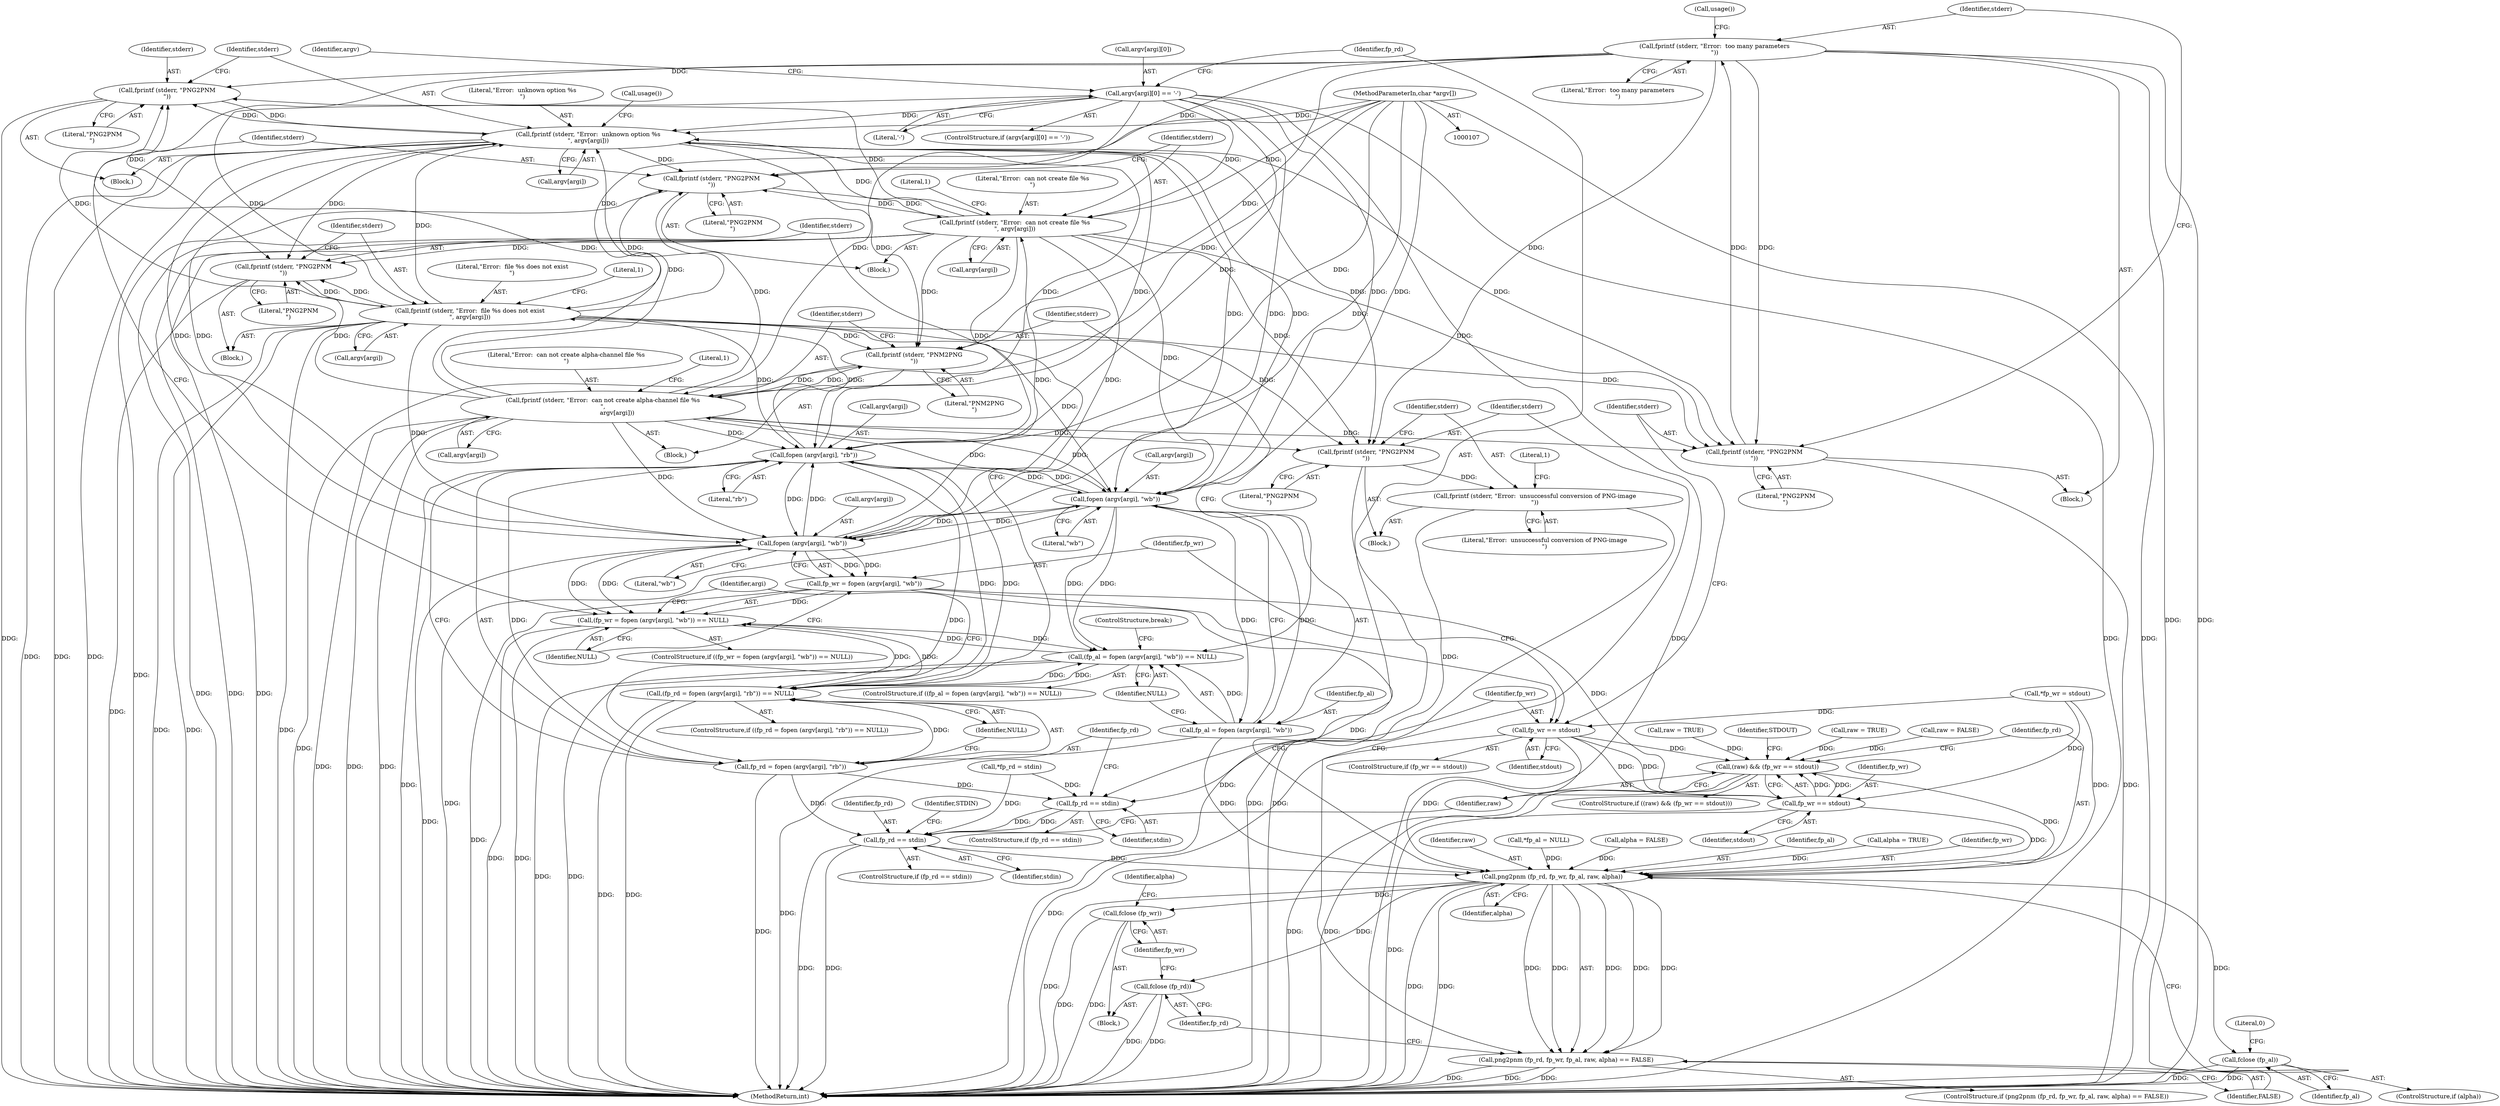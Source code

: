 digraph "0_Android_9d4853418ab2f754c2b63e091c29c5529b8b86ca_156@API" {
"1000278" [label="(Call,fprintf (stderr, \"Error:  too many parameters\n\"))"];
"1000275" [label="(Call,fprintf (stderr, \"PNG2PNM\n\"))"];
"1000207" [label="(Call,fprintf (stderr, \"Error:  unknown option %s\n\", argv[argi]))"];
"1000204" [label="(Call,fprintf (stderr, \"PNG2PNM\n\"))"];
"1000265" [label="(Call,fprintf (stderr, \"Error:  can not create file %s\n\", argv[argi]))"];
"1000262" [label="(Call,fprintf (stderr, \"PNG2PNM\n\"))"];
"1000278" [label="(Call,fprintf (stderr, \"Error:  too many parameters\n\"))"];
"1000237" [label="(Call,fprintf (stderr, \"Error:  file %s does not exist\n\", argv[argi]))"];
"1000234" [label="(Call,fprintf (stderr, \"PNG2PNM\n\"))"];
"1000188" [label="(Call,fprintf (stderr, \"Error:  can not create alpha-channel file %s\n\",\n               argv[argi]))"];
"1000185" [label="(Call,fprintf (stderr, \"PNM2PNG\n\"))"];
"1000178" [label="(Call,fopen (argv[argi], \"wb\"))"];
"1000255" [label="(Call,fopen (argv[argi], \"wb\"))"];
"1000227" [label="(Call,fopen (argv[argi], \"rb\"))"];
"1000143" [label="(Call,argv[argi][0] == '-')"];
"1000109" [label="(MethodParameterIn,char *argv[])"];
"1000175" [label="(Call,(fp_al = fopen (argv[argi], \"wb\")) == NULL)"];
"1000224" [label="(Call,(fp_rd = fopen (argv[argi], \"rb\")) == NULL)"];
"1000252" [label="(Call,(fp_wr = fopen (argv[argi], \"wb\")) == NULL)"];
"1000176" [label="(Call,fp_al = fopen (argv[argi], \"wb\"))"];
"1000304" [label="(Call,png2pnm (fp_rd, fp_wr, fp_al, raw, alpha))"];
"1000303" [label="(Call,png2pnm (fp_rd, fp_wr, fp_al, raw, alpha) == FALSE)"];
"1000320" [label="(Call,fclose (fp_rd))"];
"1000322" [label="(Call,fclose (fp_wr))"];
"1000326" [label="(Call,fclose (fp_al))"];
"1000225" [label="(Call,fp_rd = fopen (argv[argi], \"rb\"))"];
"1000219" [label="(Call,fp_rd == stdin)"];
"1000285" [label="(Call,fp_rd == stdin)"];
"1000253" [label="(Call,fp_wr = fopen (argv[argi], \"wb\"))"];
"1000247" [label="(Call,fp_wr == stdout)"];
"1000293" [label="(Call,(raw) && (fp_wr == stdout))"];
"1000295" [label="(Call,fp_wr == stdout)"];
"1000312" [label="(Call,fprintf (stderr, \"PNG2PNM\n\"))"];
"1000315" [label="(Call,fprintf (stderr, \"Error:  unsuccessful conversion of PNG-image\n\"))"];
"1000249" [label="(Identifier,stdout)"];
"1000189" [label="(Identifier,stderr)"];
"1000265" [label="(Call,fprintf (stderr, \"Error:  can not create file %s\n\", argv[argi]))"];
"1000326" [label="(Call,fclose (fp_al))"];
"1000109" [label="(MethodParameterIn,char *argv[])"];
"1000274" [label="(Block,)"];
"1000308" [label="(Identifier,raw)"];
"1000235" [label="(Identifier,stderr)"];
"1000120" [label="(Call,*fp_al = NULL)"];
"1000295" [label="(Call,fp_wr == stdout)"];
"1000286" [label="(Identifier,fp_rd)"];
"1000293" [label="(Call,(raw) && (fp_wr == stdout))"];
"1000207" [label="(Call,fprintf (stderr, \"Error:  unknown option %s\n\", argv[argi]))"];
"1000191" [label="(Call,argv[argi])"];
"1000304" [label="(Call,png2pnm (fp_rd, fp_wr, fp_al, raw, alpha))"];
"1000254" [label="(Identifier,fp_wr)"];
"1000176" [label="(Call,fp_al = fopen (argv[argi], \"wb\"))"];
"1000187" [label="(Literal,\"PNM2PNG\n\")"];
"1000128" [label="(Call,alpha = FALSE)"];
"1000175" [label="(Call,(fp_al = fopen (argv[argi], \"wb\")) == NULL)"];
"1000313" [label="(Identifier,stderr)"];
"1000218" [label="(ControlStructure,if (fp_rd == stdin))"];
"1000330" [label="(MethodReturn,int)"];
"1000154" [label="(Identifier,argv)"];
"1000309" [label="(Identifier,alpha)"];
"1000314" [label="(Literal,\"PNG2PNM\n\")"];
"1000188" [label="(Call,fprintf (stderr, \"Error:  can not create alpha-channel file %s\n\",\n               argv[argi]))"];
"1000290" [label="(Identifier,STDIN)"];
"1000285" [label="(Call,fp_rd == stdin)"];
"1000116" [label="(Call,*fp_wr = stdout)"];
"1000226" [label="(Identifier,fp_rd)"];
"1000307" [label="(Identifier,fp_al)"];
"1000206" [label="(Literal,\"PNG2PNM\n\")"];
"1000277" [label="(Literal,\"PNG2PNM\n\")"];
"1000204" [label="(Call,fprintf (stderr, \"PNG2PNM\n\"))"];
"1000182" [label="(Literal,\"wb\")"];
"1000302" [label="(ControlStructure,if (png2pnm (fp_rd, fp_wr, fp_al, raw, alpha) == FALSE))"];
"1000179" [label="(Call,argv[argi])"];
"1000232" [label="(Identifier,NULL)"];
"1000297" [label="(Identifier,stdout)"];
"1000144" [label="(Call,argv[argi][0])"];
"1000266" [label="(Identifier,stderr)"];
"1000275" [label="(Call,fprintf (stderr, \"PNG2PNM\n\"))"];
"1000205" [label="(Identifier,stderr)"];
"1000174" [label="(ControlStructure,if ((fp_al = fopen (argv[argi], \"wb\")) == NULL))"];
"1000253" [label="(Call,fp_wr = fopen (argv[argi], \"wb\"))"];
"1000236" [label="(Literal,\"PNG2PNM\n\")"];
"1000256" [label="(Call,argv[argi])"];
"1000178" [label="(Call,fopen (argv[argi], \"wb\"))"];
"1000311" [label="(Block,)"];
"1000319" [label="(Literal,1)"];
"1000255" [label="(Call,fopen (argv[argi], \"wb\"))"];
"1000323" [label="(Identifier,fp_wr)"];
"1000322" [label="(Call,fclose (fp_wr))"];
"1000112" [label="(Call,*fp_rd = stdin)"];
"1000227" [label="(Call,fopen (argv[argi], \"rb\"))"];
"1000159" [label="(Call,raw = FALSE)"];
"1000246" [label="(ControlStructure,if (fp_wr == stdout))"];
"1000238" [label="(Identifier,stderr)"];
"1000224" [label="(Call,(fp_rd = fopen (argv[argi], \"rb\")) == NULL)"];
"1000231" [label="(Literal,\"rb\")"];
"1000259" [label="(Literal,\"wb\")"];
"1000280" [label="(Literal,\"Error:  too many parameters\n\")"];
"1000234" [label="(Call,fprintf (stderr, \"PNG2PNM\n\"))"];
"1000209" [label="(Literal,\"Error:  unknown option %s\n\")"];
"1000329" [label="(Literal,0)"];
"1000169" [label="(Call,alpha = TRUE)"];
"1000164" [label="(Call,raw = TRUE)"];
"1000143" [label="(Call,argv[argi][0] == '-')"];
"1000140" [label="(Identifier,argi)"];
"1000292" [label="(ControlStructure,if ((raw) && (fp_wr == stdout)))"];
"1000324" [label="(ControlStructure,if (alpha))"];
"1000268" [label="(Call,argv[argi])"];
"1000184" [label="(Block,)"];
"1000312" [label="(Call,fprintf (stderr, \"PNG2PNM\n\"))"];
"1000142" [label="(ControlStructure,if (argv[argi][0] == '-'))"];
"1000279" [label="(Identifier,stderr)"];
"1000244" [label="(Literal,1)"];
"1000221" [label="(Identifier,stdin)"];
"1000315" [label="(Call,fprintf (stderr, \"Error:  unsuccessful conversion of PNG-image\n\"))"];
"1000237" [label="(Call,fprintf (stderr, \"Error:  file %s does not exist\n\", argv[argi]))"];
"1000264" [label="(Literal,\"PNG2PNM\n\")"];
"1000110" [label="(Block,)"];
"1000325" [label="(Identifier,alpha)"];
"1000240" [label="(Call,argv[argi])"];
"1000276" [label="(Identifier,stderr)"];
"1000300" [label="(Identifier,STDOUT)"];
"1000190" [label="(Literal,\"Error:  can not create alpha-channel file %s\n\")"];
"1000186" [label="(Identifier,stderr)"];
"1000208" [label="(Identifier,stderr)"];
"1000320" [label="(Call,fclose (fp_rd))"];
"1000272" [label="(Literal,1)"];
"1000263" [label="(Identifier,stderr)"];
"1000294" [label="(Identifier,raw)"];
"1000239" [label="(Literal,\"Error:  file %s does not exist\n\")"];
"1000183" [label="(Identifier,NULL)"];
"1000195" [label="(Literal,1)"];
"1000210" [label="(Call,argv[argi])"];
"1000310" [label="(Identifier,FALSE)"];
"1000317" [label="(Literal,\"Error:  unsuccessful conversion of PNG-image\n\")"];
"1000185" [label="(Call,fprintf (stderr, \"PNM2PNG\n\"))"];
"1000252" [label="(Call,(fp_wr = fopen (argv[argi], \"wb\")) == NULL)"];
"1000233" [label="(Block,)"];
"1000177" [label="(Identifier,fp_al)"];
"1000296" [label="(Identifier,fp_wr)"];
"1000316" [label="(Identifier,stderr)"];
"1000248" [label="(Identifier,fp_wr)"];
"1000305" [label="(Identifier,fp_rd)"];
"1000327" [label="(Identifier,fp_al)"];
"1000247" [label="(Call,fp_wr == stdout)"];
"1000220" [label="(Identifier,fp_rd)"];
"1000219" [label="(Call,fp_rd == stdin)"];
"1000267" [label="(Literal,\"Error:  can not create file %s\n\")"];
"1000223" [label="(ControlStructure,if ((fp_rd = fopen (argv[argi], \"rb\")) == NULL))"];
"1000303" [label="(Call,png2pnm (fp_rd, fp_wr, fp_al, raw, alpha) == FALSE)"];
"1000157" [label="(Block,)"];
"1000278" [label="(Call,fprintf (stderr, \"Error:  too many parameters\n\"))"];
"1000251" [label="(ControlStructure,if ((fp_wr = fopen (argv[argi], \"wb\")) == NULL))"];
"1000196" [label="(ControlStructure,break;)"];
"1000225" [label="(Call,fp_rd = fopen (argv[argi], \"rb\"))"];
"1000124" [label="(Call,raw = TRUE)"];
"1000213" [label="(Call,usage())"];
"1000284" [label="(ControlStructure,if (fp_rd == stdin))"];
"1000260" [label="(Identifier,NULL)"];
"1000262" [label="(Call,fprintf (stderr, \"PNG2PNM\n\"))"];
"1000281" [label="(Call,usage())"];
"1000306" [label="(Identifier,fp_wr)"];
"1000149" [label="(Literal,'-')"];
"1000287" [label="(Identifier,stdin)"];
"1000228" [label="(Call,argv[argi])"];
"1000261" [label="(Block,)"];
"1000321" [label="(Identifier,fp_rd)"];
"1000278" -> "1000274"  [label="AST: "];
"1000278" -> "1000280"  [label="CFG: "];
"1000279" -> "1000278"  [label="AST: "];
"1000280" -> "1000278"  [label="AST: "];
"1000281" -> "1000278"  [label="CFG: "];
"1000278" -> "1000330"  [label="DDG: "];
"1000278" -> "1000330"  [label="DDG: "];
"1000278" -> "1000185"  [label="DDG: "];
"1000278" -> "1000204"  [label="DDG: "];
"1000278" -> "1000234"  [label="DDG: "];
"1000278" -> "1000262"  [label="DDG: "];
"1000278" -> "1000275"  [label="DDG: "];
"1000275" -> "1000278"  [label="DDG: "];
"1000278" -> "1000312"  [label="DDG: "];
"1000275" -> "1000274"  [label="AST: "];
"1000275" -> "1000277"  [label="CFG: "];
"1000276" -> "1000275"  [label="AST: "];
"1000277" -> "1000275"  [label="AST: "];
"1000279" -> "1000275"  [label="CFG: "];
"1000275" -> "1000330"  [label="DDG: "];
"1000207" -> "1000275"  [label="DDG: "];
"1000265" -> "1000275"  [label="DDG: "];
"1000237" -> "1000275"  [label="DDG: "];
"1000188" -> "1000275"  [label="DDG: "];
"1000207" -> "1000157"  [label="AST: "];
"1000207" -> "1000210"  [label="CFG: "];
"1000208" -> "1000207"  [label="AST: "];
"1000209" -> "1000207"  [label="AST: "];
"1000210" -> "1000207"  [label="AST: "];
"1000213" -> "1000207"  [label="CFG: "];
"1000207" -> "1000330"  [label="DDG: "];
"1000207" -> "1000330"  [label="DDG: "];
"1000207" -> "1000330"  [label="DDG: "];
"1000207" -> "1000178"  [label="DDG: "];
"1000207" -> "1000185"  [label="DDG: "];
"1000207" -> "1000204"  [label="DDG: "];
"1000204" -> "1000207"  [label="DDG: "];
"1000178" -> "1000207"  [label="DDG: "];
"1000188" -> "1000207"  [label="DDG: "];
"1000255" -> "1000207"  [label="DDG: "];
"1000237" -> "1000207"  [label="DDG: "];
"1000227" -> "1000207"  [label="DDG: "];
"1000265" -> "1000207"  [label="DDG: "];
"1000143" -> "1000207"  [label="DDG: "];
"1000109" -> "1000207"  [label="DDG: "];
"1000207" -> "1000227"  [label="DDG: "];
"1000207" -> "1000234"  [label="DDG: "];
"1000207" -> "1000255"  [label="DDG: "];
"1000207" -> "1000262"  [label="DDG: "];
"1000207" -> "1000312"  [label="DDG: "];
"1000204" -> "1000157"  [label="AST: "];
"1000204" -> "1000206"  [label="CFG: "];
"1000205" -> "1000204"  [label="AST: "];
"1000206" -> "1000204"  [label="AST: "];
"1000208" -> "1000204"  [label="CFG: "];
"1000204" -> "1000330"  [label="DDG: "];
"1000265" -> "1000204"  [label="DDG: "];
"1000237" -> "1000204"  [label="DDG: "];
"1000188" -> "1000204"  [label="DDG: "];
"1000265" -> "1000261"  [label="AST: "];
"1000265" -> "1000268"  [label="CFG: "];
"1000266" -> "1000265"  [label="AST: "];
"1000267" -> "1000265"  [label="AST: "];
"1000268" -> "1000265"  [label="AST: "];
"1000272" -> "1000265"  [label="CFG: "];
"1000265" -> "1000330"  [label="DDG: "];
"1000265" -> "1000330"  [label="DDG: "];
"1000265" -> "1000330"  [label="DDG: "];
"1000265" -> "1000178"  [label="DDG: "];
"1000265" -> "1000185"  [label="DDG: "];
"1000265" -> "1000227"  [label="DDG: "];
"1000265" -> "1000234"  [label="DDG: "];
"1000265" -> "1000255"  [label="DDG: "];
"1000265" -> "1000262"  [label="DDG: "];
"1000262" -> "1000265"  [label="DDG: "];
"1000143" -> "1000265"  [label="DDG: "];
"1000255" -> "1000265"  [label="DDG: "];
"1000109" -> "1000265"  [label="DDG: "];
"1000265" -> "1000312"  [label="DDG: "];
"1000262" -> "1000261"  [label="AST: "];
"1000262" -> "1000264"  [label="CFG: "];
"1000263" -> "1000262"  [label="AST: "];
"1000264" -> "1000262"  [label="AST: "];
"1000266" -> "1000262"  [label="CFG: "];
"1000262" -> "1000330"  [label="DDG: "];
"1000237" -> "1000262"  [label="DDG: "];
"1000188" -> "1000262"  [label="DDG: "];
"1000237" -> "1000233"  [label="AST: "];
"1000237" -> "1000240"  [label="CFG: "];
"1000238" -> "1000237"  [label="AST: "];
"1000239" -> "1000237"  [label="AST: "];
"1000240" -> "1000237"  [label="AST: "];
"1000244" -> "1000237"  [label="CFG: "];
"1000237" -> "1000330"  [label="DDG: "];
"1000237" -> "1000330"  [label="DDG: "];
"1000237" -> "1000330"  [label="DDG: "];
"1000237" -> "1000178"  [label="DDG: "];
"1000237" -> "1000185"  [label="DDG: "];
"1000237" -> "1000227"  [label="DDG: "];
"1000237" -> "1000234"  [label="DDG: "];
"1000234" -> "1000237"  [label="DDG: "];
"1000227" -> "1000237"  [label="DDG: "];
"1000143" -> "1000237"  [label="DDG: "];
"1000109" -> "1000237"  [label="DDG: "];
"1000237" -> "1000255"  [label="DDG: "];
"1000237" -> "1000312"  [label="DDG: "];
"1000234" -> "1000233"  [label="AST: "];
"1000234" -> "1000236"  [label="CFG: "];
"1000235" -> "1000234"  [label="AST: "];
"1000236" -> "1000234"  [label="AST: "];
"1000238" -> "1000234"  [label="CFG: "];
"1000234" -> "1000330"  [label="DDG: "];
"1000188" -> "1000234"  [label="DDG: "];
"1000188" -> "1000184"  [label="AST: "];
"1000188" -> "1000191"  [label="CFG: "];
"1000189" -> "1000188"  [label="AST: "];
"1000190" -> "1000188"  [label="AST: "];
"1000191" -> "1000188"  [label="AST: "];
"1000195" -> "1000188"  [label="CFG: "];
"1000188" -> "1000330"  [label="DDG: "];
"1000188" -> "1000330"  [label="DDG: "];
"1000188" -> "1000330"  [label="DDG: "];
"1000188" -> "1000178"  [label="DDG: "];
"1000188" -> "1000185"  [label="DDG: "];
"1000185" -> "1000188"  [label="DDG: "];
"1000178" -> "1000188"  [label="DDG: "];
"1000143" -> "1000188"  [label="DDG: "];
"1000109" -> "1000188"  [label="DDG: "];
"1000188" -> "1000227"  [label="DDG: "];
"1000188" -> "1000255"  [label="DDG: "];
"1000188" -> "1000312"  [label="DDG: "];
"1000185" -> "1000184"  [label="AST: "];
"1000185" -> "1000187"  [label="CFG: "];
"1000186" -> "1000185"  [label="AST: "];
"1000187" -> "1000185"  [label="AST: "];
"1000189" -> "1000185"  [label="CFG: "];
"1000185" -> "1000330"  [label="DDG: "];
"1000178" -> "1000176"  [label="AST: "];
"1000178" -> "1000182"  [label="CFG: "];
"1000179" -> "1000178"  [label="AST: "];
"1000182" -> "1000178"  [label="AST: "];
"1000176" -> "1000178"  [label="CFG: "];
"1000178" -> "1000330"  [label="DDG: "];
"1000178" -> "1000175"  [label="DDG: "];
"1000178" -> "1000175"  [label="DDG: "];
"1000178" -> "1000176"  [label="DDG: "];
"1000178" -> "1000176"  [label="DDG: "];
"1000255" -> "1000178"  [label="DDG: "];
"1000227" -> "1000178"  [label="DDG: "];
"1000143" -> "1000178"  [label="DDG: "];
"1000109" -> "1000178"  [label="DDG: "];
"1000178" -> "1000227"  [label="DDG: "];
"1000178" -> "1000255"  [label="DDG: "];
"1000255" -> "1000253"  [label="AST: "];
"1000255" -> "1000259"  [label="CFG: "];
"1000256" -> "1000255"  [label="AST: "];
"1000259" -> "1000255"  [label="AST: "];
"1000253" -> "1000255"  [label="CFG: "];
"1000255" -> "1000330"  [label="DDG: "];
"1000255" -> "1000227"  [label="DDG: "];
"1000255" -> "1000252"  [label="DDG: "];
"1000255" -> "1000252"  [label="DDG: "];
"1000255" -> "1000253"  [label="DDG: "];
"1000255" -> "1000253"  [label="DDG: "];
"1000227" -> "1000255"  [label="DDG: "];
"1000143" -> "1000255"  [label="DDG: "];
"1000109" -> "1000255"  [label="DDG: "];
"1000227" -> "1000225"  [label="AST: "];
"1000227" -> "1000231"  [label="CFG: "];
"1000228" -> "1000227"  [label="AST: "];
"1000231" -> "1000227"  [label="AST: "];
"1000225" -> "1000227"  [label="CFG: "];
"1000227" -> "1000330"  [label="DDG: "];
"1000227" -> "1000224"  [label="DDG: "];
"1000227" -> "1000224"  [label="DDG: "];
"1000227" -> "1000225"  [label="DDG: "];
"1000227" -> "1000225"  [label="DDG: "];
"1000143" -> "1000227"  [label="DDG: "];
"1000109" -> "1000227"  [label="DDG: "];
"1000143" -> "1000142"  [label="AST: "];
"1000143" -> "1000149"  [label="CFG: "];
"1000144" -> "1000143"  [label="AST: "];
"1000149" -> "1000143"  [label="AST: "];
"1000154" -> "1000143"  [label="CFG: "];
"1000220" -> "1000143"  [label="CFG: "];
"1000143" -> "1000330"  [label="DDG: "];
"1000143" -> "1000330"  [label="DDG: "];
"1000109" -> "1000107"  [label="AST: "];
"1000109" -> "1000330"  [label="DDG: "];
"1000175" -> "1000174"  [label="AST: "];
"1000175" -> "1000183"  [label="CFG: "];
"1000176" -> "1000175"  [label="AST: "];
"1000183" -> "1000175"  [label="AST: "];
"1000186" -> "1000175"  [label="CFG: "];
"1000196" -> "1000175"  [label="CFG: "];
"1000175" -> "1000330"  [label="DDG: "];
"1000175" -> "1000330"  [label="DDG: "];
"1000176" -> "1000175"  [label="DDG: "];
"1000252" -> "1000175"  [label="DDG: "];
"1000224" -> "1000175"  [label="DDG: "];
"1000175" -> "1000224"  [label="DDG: "];
"1000175" -> "1000252"  [label="DDG: "];
"1000224" -> "1000223"  [label="AST: "];
"1000224" -> "1000232"  [label="CFG: "];
"1000225" -> "1000224"  [label="AST: "];
"1000232" -> "1000224"  [label="AST: "];
"1000235" -> "1000224"  [label="CFG: "];
"1000140" -> "1000224"  [label="CFG: "];
"1000224" -> "1000330"  [label="DDG: "];
"1000224" -> "1000330"  [label="DDG: "];
"1000225" -> "1000224"  [label="DDG: "];
"1000252" -> "1000224"  [label="DDG: "];
"1000224" -> "1000252"  [label="DDG: "];
"1000252" -> "1000251"  [label="AST: "];
"1000252" -> "1000260"  [label="CFG: "];
"1000253" -> "1000252"  [label="AST: "];
"1000260" -> "1000252"  [label="AST: "];
"1000263" -> "1000252"  [label="CFG: "];
"1000140" -> "1000252"  [label="CFG: "];
"1000252" -> "1000330"  [label="DDG: "];
"1000252" -> "1000330"  [label="DDG: "];
"1000253" -> "1000252"  [label="DDG: "];
"1000177" -> "1000176"  [label="AST: "];
"1000183" -> "1000176"  [label="CFG: "];
"1000176" -> "1000330"  [label="DDG: "];
"1000176" -> "1000304"  [label="DDG: "];
"1000304" -> "1000303"  [label="AST: "];
"1000304" -> "1000309"  [label="CFG: "];
"1000305" -> "1000304"  [label="AST: "];
"1000306" -> "1000304"  [label="AST: "];
"1000307" -> "1000304"  [label="AST: "];
"1000308" -> "1000304"  [label="AST: "];
"1000309" -> "1000304"  [label="AST: "];
"1000310" -> "1000304"  [label="CFG: "];
"1000304" -> "1000330"  [label="DDG: "];
"1000304" -> "1000330"  [label="DDG: "];
"1000304" -> "1000330"  [label="DDG: "];
"1000304" -> "1000303"  [label="DDG: "];
"1000304" -> "1000303"  [label="DDG: "];
"1000304" -> "1000303"  [label="DDG: "];
"1000304" -> "1000303"  [label="DDG: "];
"1000304" -> "1000303"  [label="DDG: "];
"1000285" -> "1000304"  [label="DDG: "];
"1000295" -> "1000304"  [label="DDG: "];
"1000253" -> "1000304"  [label="DDG: "];
"1000247" -> "1000304"  [label="DDG: "];
"1000116" -> "1000304"  [label="DDG: "];
"1000120" -> "1000304"  [label="DDG: "];
"1000293" -> "1000304"  [label="DDG: "];
"1000128" -> "1000304"  [label="DDG: "];
"1000169" -> "1000304"  [label="DDG: "];
"1000304" -> "1000320"  [label="DDG: "];
"1000304" -> "1000322"  [label="DDG: "];
"1000304" -> "1000326"  [label="DDG: "];
"1000303" -> "1000302"  [label="AST: "];
"1000303" -> "1000310"  [label="CFG: "];
"1000310" -> "1000303"  [label="AST: "];
"1000313" -> "1000303"  [label="CFG: "];
"1000321" -> "1000303"  [label="CFG: "];
"1000303" -> "1000330"  [label="DDG: "];
"1000303" -> "1000330"  [label="DDG: "];
"1000303" -> "1000330"  [label="DDG: "];
"1000320" -> "1000110"  [label="AST: "];
"1000320" -> "1000321"  [label="CFG: "];
"1000321" -> "1000320"  [label="AST: "];
"1000323" -> "1000320"  [label="CFG: "];
"1000320" -> "1000330"  [label="DDG: "];
"1000320" -> "1000330"  [label="DDG: "];
"1000322" -> "1000110"  [label="AST: "];
"1000322" -> "1000323"  [label="CFG: "];
"1000323" -> "1000322"  [label="AST: "];
"1000325" -> "1000322"  [label="CFG: "];
"1000322" -> "1000330"  [label="DDG: "];
"1000322" -> "1000330"  [label="DDG: "];
"1000326" -> "1000324"  [label="AST: "];
"1000326" -> "1000327"  [label="CFG: "];
"1000327" -> "1000326"  [label="AST: "];
"1000329" -> "1000326"  [label="CFG: "];
"1000326" -> "1000330"  [label="DDG: "];
"1000326" -> "1000330"  [label="DDG: "];
"1000226" -> "1000225"  [label="AST: "];
"1000232" -> "1000225"  [label="CFG: "];
"1000225" -> "1000330"  [label="DDG: "];
"1000225" -> "1000219"  [label="DDG: "];
"1000225" -> "1000285"  [label="DDG: "];
"1000219" -> "1000218"  [label="AST: "];
"1000219" -> "1000221"  [label="CFG: "];
"1000220" -> "1000219"  [label="AST: "];
"1000221" -> "1000219"  [label="AST: "];
"1000226" -> "1000219"  [label="CFG: "];
"1000248" -> "1000219"  [label="CFG: "];
"1000112" -> "1000219"  [label="DDG: "];
"1000219" -> "1000285"  [label="DDG: "];
"1000219" -> "1000285"  [label="DDG: "];
"1000285" -> "1000284"  [label="AST: "];
"1000285" -> "1000287"  [label="CFG: "];
"1000286" -> "1000285"  [label="AST: "];
"1000287" -> "1000285"  [label="AST: "];
"1000290" -> "1000285"  [label="CFG: "];
"1000294" -> "1000285"  [label="CFG: "];
"1000285" -> "1000330"  [label="DDG: "];
"1000285" -> "1000330"  [label="DDG: "];
"1000112" -> "1000285"  [label="DDG: "];
"1000254" -> "1000253"  [label="AST: "];
"1000260" -> "1000253"  [label="CFG: "];
"1000253" -> "1000330"  [label="DDG: "];
"1000253" -> "1000247"  [label="DDG: "];
"1000253" -> "1000295"  [label="DDG: "];
"1000247" -> "1000246"  [label="AST: "];
"1000247" -> "1000249"  [label="CFG: "];
"1000248" -> "1000247"  [label="AST: "];
"1000249" -> "1000247"  [label="AST: "];
"1000254" -> "1000247"  [label="CFG: "];
"1000276" -> "1000247"  [label="CFG: "];
"1000247" -> "1000330"  [label="DDG: "];
"1000116" -> "1000247"  [label="DDG: "];
"1000247" -> "1000293"  [label="DDG: "];
"1000247" -> "1000295"  [label="DDG: "];
"1000247" -> "1000295"  [label="DDG: "];
"1000293" -> "1000292"  [label="AST: "];
"1000293" -> "1000294"  [label="CFG: "];
"1000293" -> "1000295"  [label="CFG: "];
"1000294" -> "1000293"  [label="AST: "];
"1000295" -> "1000293"  [label="AST: "];
"1000300" -> "1000293"  [label="CFG: "];
"1000305" -> "1000293"  [label="CFG: "];
"1000293" -> "1000330"  [label="DDG: "];
"1000293" -> "1000330"  [label="DDG: "];
"1000124" -> "1000293"  [label="DDG: "];
"1000159" -> "1000293"  [label="DDG: "];
"1000164" -> "1000293"  [label="DDG: "];
"1000295" -> "1000293"  [label="DDG: "];
"1000295" -> "1000293"  [label="DDG: "];
"1000295" -> "1000297"  [label="CFG: "];
"1000296" -> "1000295"  [label="AST: "];
"1000297" -> "1000295"  [label="AST: "];
"1000295" -> "1000330"  [label="DDG: "];
"1000116" -> "1000295"  [label="DDG: "];
"1000312" -> "1000311"  [label="AST: "];
"1000312" -> "1000314"  [label="CFG: "];
"1000313" -> "1000312"  [label="AST: "];
"1000314" -> "1000312"  [label="AST: "];
"1000316" -> "1000312"  [label="CFG: "];
"1000312" -> "1000330"  [label="DDG: "];
"1000312" -> "1000315"  [label="DDG: "];
"1000315" -> "1000311"  [label="AST: "];
"1000315" -> "1000317"  [label="CFG: "];
"1000316" -> "1000315"  [label="AST: "];
"1000317" -> "1000315"  [label="AST: "];
"1000319" -> "1000315"  [label="CFG: "];
"1000315" -> "1000330"  [label="DDG: "];
"1000315" -> "1000330"  [label="DDG: "];
}
